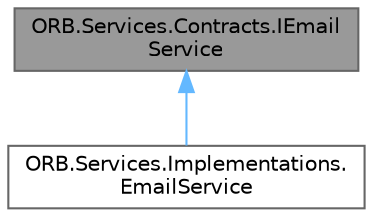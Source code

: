 digraph "ORB.Services.Contracts.IEmailService"
{
 // INTERACTIVE_SVG=YES
 // LATEX_PDF_SIZE
  bgcolor="transparent";
  edge [fontname=Helvetica,fontsize=10,labelfontname=Helvetica,labelfontsize=10];
  node [fontname=Helvetica,fontsize=10,shape=box,height=0.2,width=0.4];
  Node1 [id="Node000001",label="ORB.Services.Contracts.IEmail\lService",height=0.2,width=0.4,color="gray40", fillcolor="grey60", style="filled", fontcolor="black",tooltip="Interface of the email service."];
  Node1 -> Node2 [id="edge1_Node000001_Node000002",dir="back",color="steelblue1",style="solid",tooltip=" "];
  Node2 [id="Node000002",label="ORB.Services.Implementations.\lEmailService",height=0.2,width=0.4,color="gray40", fillcolor="white", style="filled",tooltip=" "];
}
